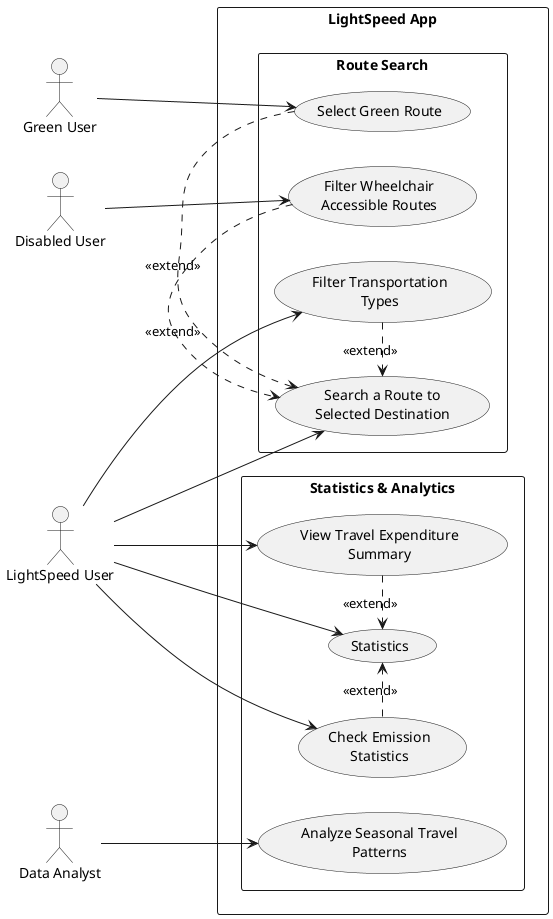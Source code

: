 @startuml
left to right direction
skinparam packageStyle rectangle

actor "Green User"             as GreenU
actor "Disabled User"          as DisabledUser
actor "LightSpeed User"        as User
actor "Data Analyst"           as Analyst

rectangle "LightSpeed App" {
  
  package "Route Search" {
    usecase "Search a Route to\nSelected Destination"         as UC_Search
    usecase "Filter Transportation\nTypes"                    as UC_FilterTransport
    usecase "Select Green Route"                              as UC_Green
    usecase "Filter Wheelchair\nAccessible Routes"            as UC_Wheel

    UC_FilterTransport .> UC_Search : <<extend>>
    UC_Green            .> UC_Search : <<extend>>
    UC_Wheel            .> UC_Search : <<extend>>
  }

  package "Statistics & Analytics" {
    usecase "View Travel Expenditure\nSummary"                as UC_Expenditure
    usecase "Statistics"                                      as Stat
    usecase "Check Emission\nStatistics"                      as UC_Emissions
    usecase "Analyze Seasonal Travel\nPatterns"               as UC_Seasonal

    UC_Expenditure .> Stat : <<extend>>
    UC_Emissions .> Stat : <<extend>>
  }
}

' Actor→UseCase links
User          --> UC_Search
User          --> UC_Expenditure
User          --> Stat
User          --> UC_Emissions
User          --> UC_FilterTransport
GreenU         --> UC_Green
DisabledUser  --> UC_Wheel
Analyst       --> UC_Seasonal

@enduml

